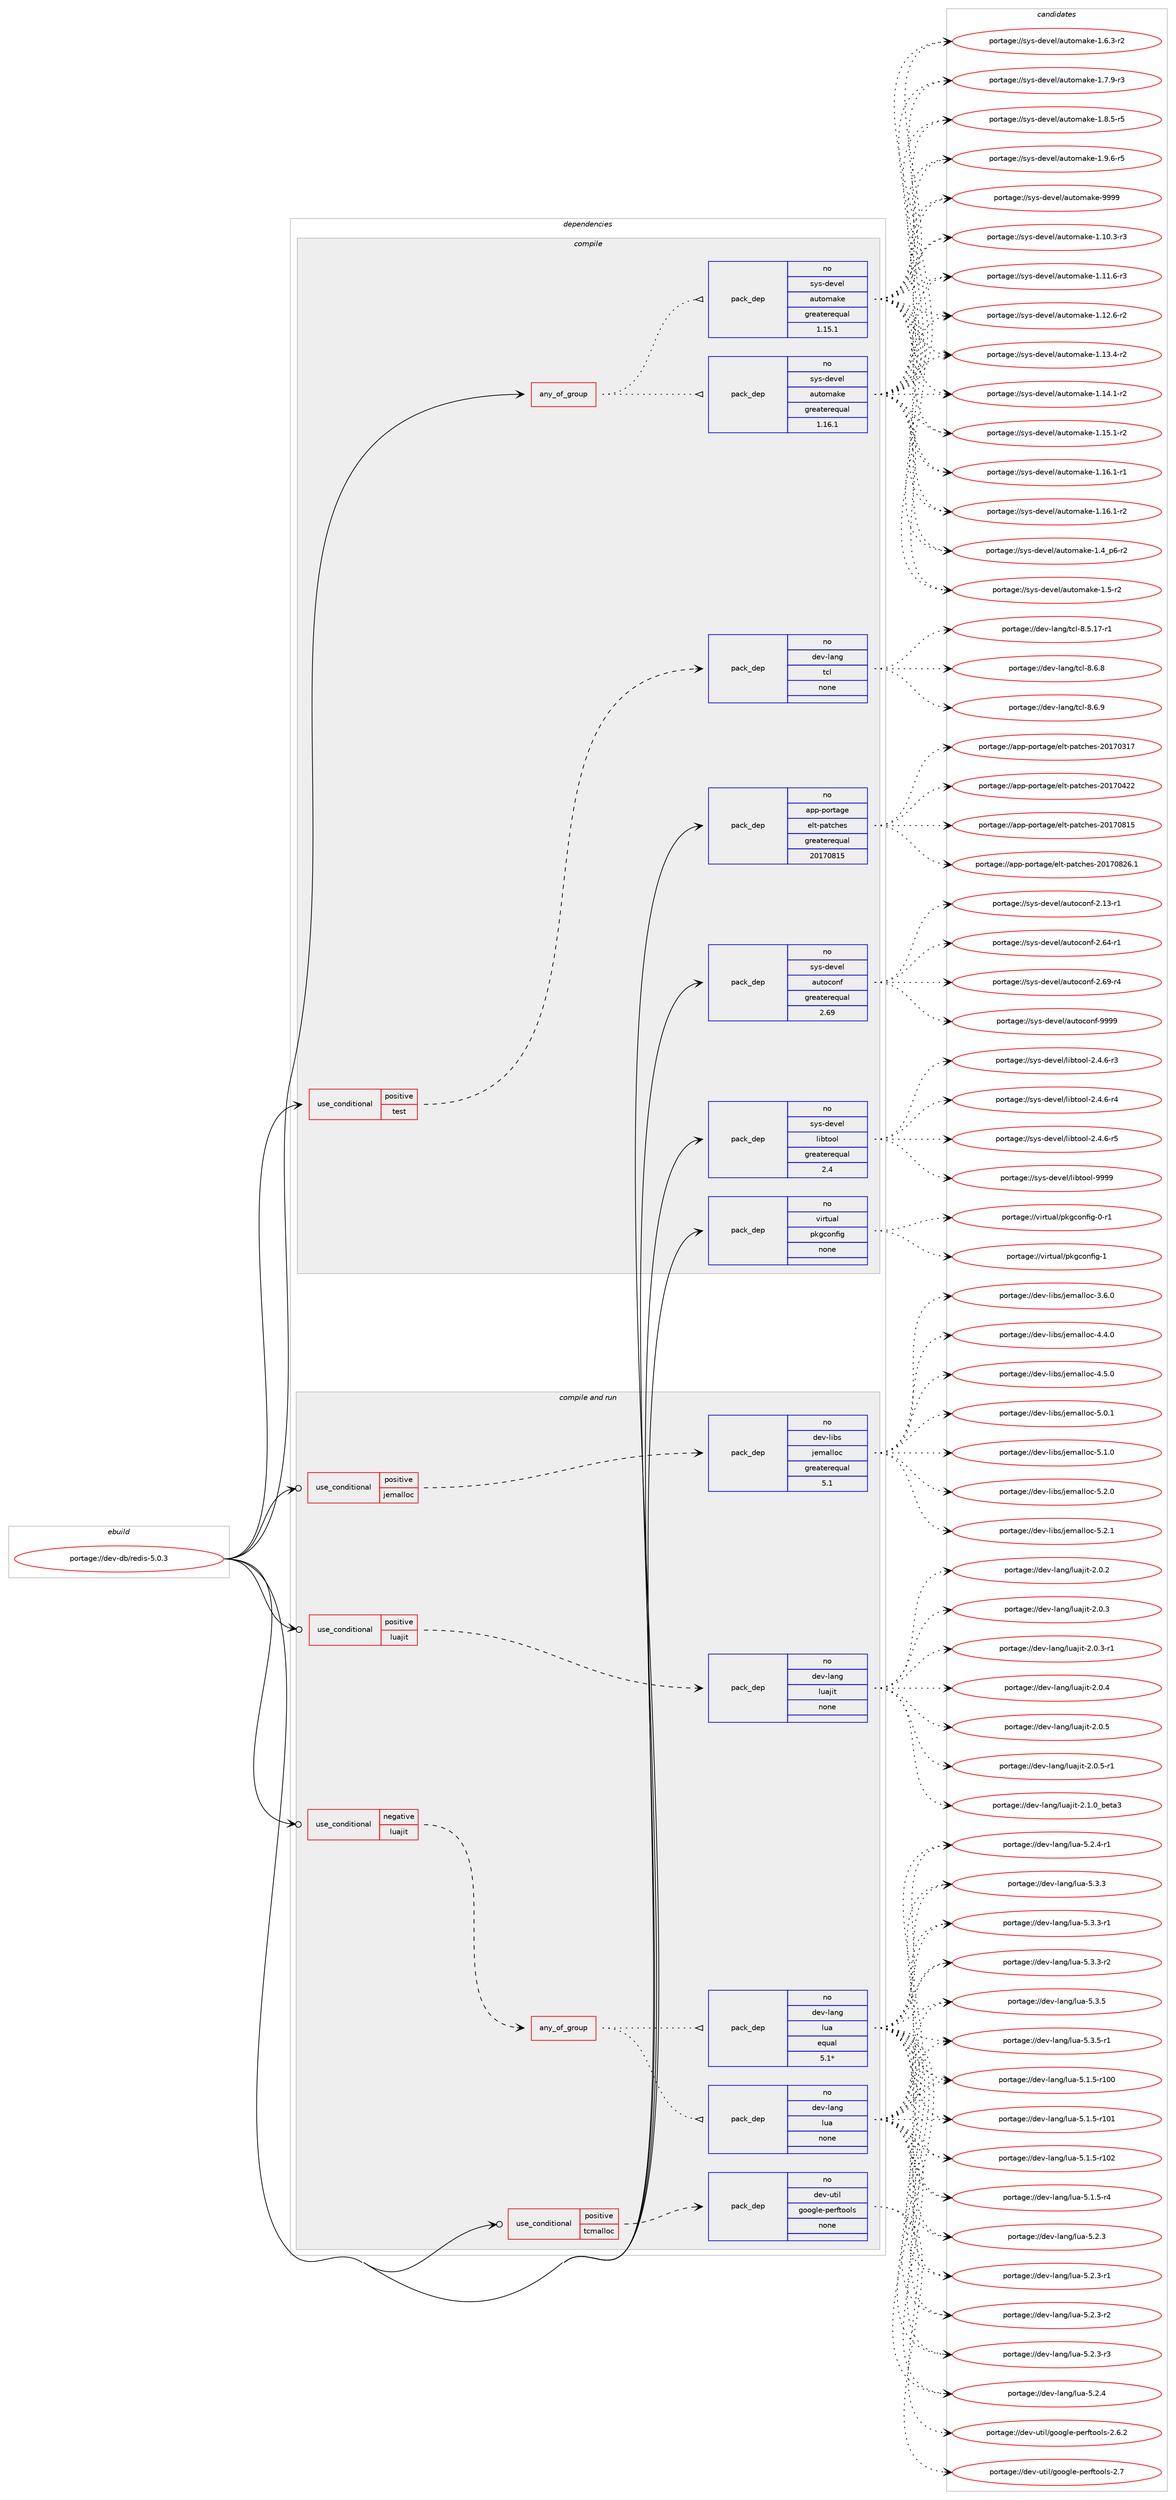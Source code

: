 digraph prolog {

# *************
# Graph options
# *************

newrank=true;
concentrate=true;
compound=true;
graph [rankdir=LR,fontname=Helvetica,fontsize=10,ranksep=1.5];#, ranksep=2.5, nodesep=0.2];
edge  [arrowhead=vee];
node  [fontname=Helvetica,fontsize=10];

# **********
# The ebuild
# **********

subgraph cluster_leftcol {
color=gray;
rank=same;
label=<<i>ebuild</i>>;
id [label="portage://dev-db/redis-5.0.3", color=red, width=4, href="../dev-db/redis-5.0.3.svg"];
}

# ****************
# The dependencies
# ****************

subgraph cluster_midcol {
color=gray;
label=<<i>dependencies</i>>;
subgraph cluster_compile {
fillcolor="#eeeeee";
style=filled;
label=<<i>compile</i>>;
subgraph any1236 {
dependency58745 [label=<<TABLE BORDER="0" CELLBORDER="1" CELLSPACING="0" CELLPADDING="4"><TR><TD CELLPADDING="10">any_of_group</TD></TR></TABLE>>, shape=none, color=red];subgraph pack43775 {
dependency58746 [label=<<TABLE BORDER="0" CELLBORDER="1" CELLSPACING="0" CELLPADDING="4" WIDTH="220"><TR><TD ROWSPAN="6" CELLPADDING="30">pack_dep</TD></TR><TR><TD WIDTH="110">no</TD></TR><TR><TD>sys-devel</TD></TR><TR><TD>automake</TD></TR><TR><TD>greaterequal</TD></TR><TR><TD>1.16.1</TD></TR></TABLE>>, shape=none, color=blue];
}
dependency58745:e -> dependency58746:w [weight=20,style="dotted",arrowhead="oinv"];
subgraph pack43776 {
dependency58747 [label=<<TABLE BORDER="0" CELLBORDER="1" CELLSPACING="0" CELLPADDING="4" WIDTH="220"><TR><TD ROWSPAN="6" CELLPADDING="30">pack_dep</TD></TR><TR><TD WIDTH="110">no</TD></TR><TR><TD>sys-devel</TD></TR><TR><TD>automake</TD></TR><TR><TD>greaterequal</TD></TR><TR><TD>1.15.1</TD></TR></TABLE>>, shape=none, color=blue];
}
dependency58745:e -> dependency58747:w [weight=20,style="dotted",arrowhead="oinv"];
}
id:e -> dependency58745:w [weight=20,style="solid",arrowhead="vee"];
subgraph cond13675 {
dependency58748 [label=<<TABLE BORDER="0" CELLBORDER="1" CELLSPACING="0" CELLPADDING="4"><TR><TD ROWSPAN="3" CELLPADDING="10">use_conditional</TD></TR><TR><TD>positive</TD></TR><TR><TD>test</TD></TR></TABLE>>, shape=none, color=red];
subgraph pack43777 {
dependency58749 [label=<<TABLE BORDER="0" CELLBORDER="1" CELLSPACING="0" CELLPADDING="4" WIDTH="220"><TR><TD ROWSPAN="6" CELLPADDING="30">pack_dep</TD></TR><TR><TD WIDTH="110">no</TD></TR><TR><TD>dev-lang</TD></TR><TR><TD>tcl</TD></TR><TR><TD>none</TD></TR><TR><TD></TD></TR></TABLE>>, shape=none, color=blue];
}
dependency58748:e -> dependency58749:w [weight=20,style="dashed",arrowhead="vee"];
}
id:e -> dependency58748:w [weight=20,style="solid",arrowhead="vee"];
subgraph pack43778 {
dependency58750 [label=<<TABLE BORDER="0" CELLBORDER="1" CELLSPACING="0" CELLPADDING="4" WIDTH="220"><TR><TD ROWSPAN="6" CELLPADDING="30">pack_dep</TD></TR><TR><TD WIDTH="110">no</TD></TR><TR><TD>app-portage</TD></TR><TR><TD>elt-patches</TD></TR><TR><TD>greaterequal</TD></TR><TR><TD>20170815</TD></TR></TABLE>>, shape=none, color=blue];
}
id:e -> dependency58750:w [weight=20,style="solid",arrowhead="vee"];
subgraph pack43779 {
dependency58751 [label=<<TABLE BORDER="0" CELLBORDER="1" CELLSPACING="0" CELLPADDING="4" WIDTH="220"><TR><TD ROWSPAN="6" CELLPADDING="30">pack_dep</TD></TR><TR><TD WIDTH="110">no</TD></TR><TR><TD>sys-devel</TD></TR><TR><TD>autoconf</TD></TR><TR><TD>greaterequal</TD></TR><TR><TD>2.69</TD></TR></TABLE>>, shape=none, color=blue];
}
id:e -> dependency58751:w [weight=20,style="solid",arrowhead="vee"];
subgraph pack43780 {
dependency58752 [label=<<TABLE BORDER="0" CELLBORDER="1" CELLSPACING="0" CELLPADDING="4" WIDTH="220"><TR><TD ROWSPAN="6" CELLPADDING="30">pack_dep</TD></TR><TR><TD WIDTH="110">no</TD></TR><TR><TD>sys-devel</TD></TR><TR><TD>libtool</TD></TR><TR><TD>greaterequal</TD></TR><TR><TD>2.4</TD></TR></TABLE>>, shape=none, color=blue];
}
id:e -> dependency58752:w [weight=20,style="solid",arrowhead="vee"];
subgraph pack43781 {
dependency58753 [label=<<TABLE BORDER="0" CELLBORDER="1" CELLSPACING="0" CELLPADDING="4" WIDTH="220"><TR><TD ROWSPAN="6" CELLPADDING="30">pack_dep</TD></TR><TR><TD WIDTH="110">no</TD></TR><TR><TD>virtual</TD></TR><TR><TD>pkgconfig</TD></TR><TR><TD>none</TD></TR><TR><TD></TD></TR></TABLE>>, shape=none, color=blue];
}
id:e -> dependency58753:w [weight=20,style="solid",arrowhead="vee"];
}
subgraph cluster_compileandrun {
fillcolor="#eeeeee";
style=filled;
label=<<i>compile and run</i>>;
subgraph cond13676 {
dependency58754 [label=<<TABLE BORDER="0" CELLBORDER="1" CELLSPACING="0" CELLPADDING="4"><TR><TD ROWSPAN="3" CELLPADDING="10">use_conditional</TD></TR><TR><TD>negative</TD></TR><TR><TD>luajit</TD></TR></TABLE>>, shape=none, color=red];
subgraph any1237 {
dependency58755 [label=<<TABLE BORDER="0" CELLBORDER="1" CELLSPACING="0" CELLPADDING="4"><TR><TD CELLPADDING="10">any_of_group</TD></TR></TABLE>>, shape=none, color=red];subgraph pack43782 {
dependency58756 [label=<<TABLE BORDER="0" CELLBORDER="1" CELLSPACING="0" CELLPADDING="4" WIDTH="220"><TR><TD ROWSPAN="6" CELLPADDING="30">pack_dep</TD></TR><TR><TD WIDTH="110">no</TD></TR><TR><TD>dev-lang</TD></TR><TR><TD>lua</TD></TR><TR><TD>none</TD></TR><TR><TD></TD></TR></TABLE>>, shape=none, color=blue];
}
dependency58755:e -> dependency58756:w [weight=20,style="dotted",arrowhead="oinv"];
subgraph pack43783 {
dependency58757 [label=<<TABLE BORDER="0" CELLBORDER="1" CELLSPACING="0" CELLPADDING="4" WIDTH="220"><TR><TD ROWSPAN="6" CELLPADDING="30">pack_dep</TD></TR><TR><TD WIDTH="110">no</TD></TR><TR><TD>dev-lang</TD></TR><TR><TD>lua</TD></TR><TR><TD>equal</TD></TR><TR><TD>5.1*</TD></TR></TABLE>>, shape=none, color=blue];
}
dependency58755:e -> dependency58757:w [weight=20,style="dotted",arrowhead="oinv"];
}
dependency58754:e -> dependency58755:w [weight=20,style="dashed",arrowhead="vee"];
}
id:e -> dependency58754:w [weight=20,style="solid",arrowhead="odotvee"];
subgraph cond13677 {
dependency58758 [label=<<TABLE BORDER="0" CELLBORDER="1" CELLSPACING="0" CELLPADDING="4"><TR><TD ROWSPAN="3" CELLPADDING="10">use_conditional</TD></TR><TR><TD>positive</TD></TR><TR><TD>jemalloc</TD></TR></TABLE>>, shape=none, color=red];
subgraph pack43784 {
dependency58759 [label=<<TABLE BORDER="0" CELLBORDER="1" CELLSPACING="0" CELLPADDING="4" WIDTH="220"><TR><TD ROWSPAN="6" CELLPADDING="30">pack_dep</TD></TR><TR><TD WIDTH="110">no</TD></TR><TR><TD>dev-libs</TD></TR><TR><TD>jemalloc</TD></TR><TR><TD>greaterequal</TD></TR><TR><TD>5.1</TD></TR></TABLE>>, shape=none, color=blue];
}
dependency58758:e -> dependency58759:w [weight=20,style="dashed",arrowhead="vee"];
}
id:e -> dependency58758:w [weight=20,style="solid",arrowhead="odotvee"];
subgraph cond13678 {
dependency58760 [label=<<TABLE BORDER="0" CELLBORDER="1" CELLSPACING="0" CELLPADDING="4"><TR><TD ROWSPAN="3" CELLPADDING="10">use_conditional</TD></TR><TR><TD>positive</TD></TR><TR><TD>luajit</TD></TR></TABLE>>, shape=none, color=red];
subgraph pack43785 {
dependency58761 [label=<<TABLE BORDER="0" CELLBORDER="1" CELLSPACING="0" CELLPADDING="4" WIDTH="220"><TR><TD ROWSPAN="6" CELLPADDING="30">pack_dep</TD></TR><TR><TD WIDTH="110">no</TD></TR><TR><TD>dev-lang</TD></TR><TR><TD>luajit</TD></TR><TR><TD>none</TD></TR><TR><TD></TD></TR></TABLE>>, shape=none, color=blue];
}
dependency58760:e -> dependency58761:w [weight=20,style="dashed",arrowhead="vee"];
}
id:e -> dependency58760:w [weight=20,style="solid",arrowhead="odotvee"];
subgraph cond13679 {
dependency58762 [label=<<TABLE BORDER="0" CELLBORDER="1" CELLSPACING="0" CELLPADDING="4"><TR><TD ROWSPAN="3" CELLPADDING="10">use_conditional</TD></TR><TR><TD>positive</TD></TR><TR><TD>tcmalloc</TD></TR></TABLE>>, shape=none, color=red];
subgraph pack43786 {
dependency58763 [label=<<TABLE BORDER="0" CELLBORDER="1" CELLSPACING="0" CELLPADDING="4" WIDTH="220"><TR><TD ROWSPAN="6" CELLPADDING="30">pack_dep</TD></TR><TR><TD WIDTH="110">no</TD></TR><TR><TD>dev-util</TD></TR><TR><TD>google-perftools</TD></TR><TR><TD>none</TD></TR><TR><TD></TD></TR></TABLE>>, shape=none, color=blue];
}
dependency58762:e -> dependency58763:w [weight=20,style="dashed",arrowhead="vee"];
}
id:e -> dependency58762:w [weight=20,style="solid",arrowhead="odotvee"];
}
subgraph cluster_run {
fillcolor="#eeeeee";
style=filled;
label=<<i>run</i>>;
}
}

# **************
# The candidates
# **************

subgraph cluster_choices {
rank=same;
color=gray;
label=<<i>candidates</i>>;

subgraph choice43775 {
color=black;
nodesep=1;
choiceportage11512111545100101118101108479711711611110997107101454946494846514511451 [label="portage://sys-devel/automake-1.10.3-r3", color=red, width=4,href="../sys-devel/automake-1.10.3-r3.svg"];
choiceportage11512111545100101118101108479711711611110997107101454946494946544511451 [label="portage://sys-devel/automake-1.11.6-r3", color=red, width=4,href="../sys-devel/automake-1.11.6-r3.svg"];
choiceportage11512111545100101118101108479711711611110997107101454946495046544511450 [label="portage://sys-devel/automake-1.12.6-r2", color=red, width=4,href="../sys-devel/automake-1.12.6-r2.svg"];
choiceportage11512111545100101118101108479711711611110997107101454946495146524511450 [label="portage://sys-devel/automake-1.13.4-r2", color=red, width=4,href="../sys-devel/automake-1.13.4-r2.svg"];
choiceportage11512111545100101118101108479711711611110997107101454946495246494511450 [label="portage://sys-devel/automake-1.14.1-r2", color=red, width=4,href="../sys-devel/automake-1.14.1-r2.svg"];
choiceportage11512111545100101118101108479711711611110997107101454946495346494511450 [label="portage://sys-devel/automake-1.15.1-r2", color=red, width=4,href="../sys-devel/automake-1.15.1-r2.svg"];
choiceportage11512111545100101118101108479711711611110997107101454946495446494511449 [label="portage://sys-devel/automake-1.16.1-r1", color=red, width=4,href="../sys-devel/automake-1.16.1-r1.svg"];
choiceportage11512111545100101118101108479711711611110997107101454946495446494511450 [label="portage://sys-devel/automake-1.16.1-r2", color=red, width=4,href="../sys-devel/automake-1.16.1-r2.svg"];
choiceportage115121115451001011181011084797117116111109971071014549465295112544511450 [label="portage://sys-devel/automake-1.4_p6-r2", color=red, width=4,href="../sys-devel/automake-1.4_p6-r2.svg"];
choiceportage11512111545100101118101108479711711611110997107101454946534511450 [label="portage://sys-devel/automake-1.5-r2", color=red, width=4,href="../sys-devel/automake-1.5-r2.svg"];
choiceportage115121115451001011181011084797117116111109971071014549465446514511450 [label="portage://sys-devel/automake-1.6.3-r2", color=red, width=4,href="../sys-devel/automake-1.6.3-r2.svg"];
choiceportage115121115451001011181011084797117116111109971071014549465546574511451 [label="portage://sys-devel/automake-1.7.9-r3", color=red, width=4,href="../sys-devel/automake-1.7.9-r3.svg"];
choiceportage115121115451001011181011084797117116111109971071014549465646534511453 [label="portage://sys-devel/automake-1.8.5-r5", color=red, width=4,href="../sys-devel/automake-1.8.5-r5.svg"];
choiceportage115121115451001011181011084797117116111109971071014549465746544511453 [label="portage://sys-devel/automake-1.9.6-r5", color=red, width=4,href="../sys-devel/automake-1.9.6-r5.svg"];
choiceportage115121115451001011181011084797117116111109971071014557575757 [label="portage://sys-devel/automake-9999", color=red, width=4,href="../sys-devel/automake-9999.svg"];
dependency58746:e -> choiceportage11512111545100101118101108479711711611110997107101454946494846514511451:w [style=dotted,weight="100"];
dependency58746:e -> choiceportage11512111545100101118101108479711711611110997107101454946494946544511451:w [style=dotted,weight="100"];
dependency58746:e -> choiceportage11512111545100101118101108479711711611110997107101454946495046544511450:w [style=dotted,weight="100"];
dependency58746:e -> choiceportage11512111545100101118101108479711711611110997107101454946495146524511450:w [style=dotted,weight="100"];
dependency58746:e -> choiceportage11512111545100101118101108479711711611110997107101454946495246494511450:w [style=dotted,weight="100"];
dependency58746:e -> choiceportage11512111545100101118101108479711711611110997107101454946495346494511450:w [style=dotted,weight="100"];
dependency58746:e -> choiceportage11512111545100101118101108479711711611110997107101454946495446494511449:w [style=dotted,weight="100"];
dependency58746:e -> choiceportage11512111545100101118101108479711711611110997107101454946495446494511450:w [style=dotted,weight="100"];
dependency58746:e -> choiceportage115121115451001011181011084797117116111109971071014549465295112544511450:w [style=dotted,weight="100"];
dependency58746:e -> choiceportage11512111545100101118101108479711711611110997107101454946534511450:w [style=dotted,weight="100"];
dependency58746:e -> choiceportage115121115451001011181011084797117116111109971071014549465446514511450:w [style=dotted,weight="100"];
dependency58746:e -> choiceportage115121115451001011181011084797117116111109971071014549465546574511451:w [style=dotted,weight="100"];
dependency58746:e -> choiceportage115121115451001011181011084797117116111109971071014549465646534511453:w [style=dotted,weight="100"];
dependency58746:e -> choiceportage115121115451001011181011084797117116111109971071014549465746544511453:w [style=dotted,weight="100"];
dependency58746:e -> choiceportage115121115451001011181011084797117116111109971071014557575757:w [style=dotted,weight="100"];
}
subgraph choice43776 {
color=black;
nodesep=1;
choiceportage11512111545100101118101108479711711611110997107101454946494846514511451 [label="portage://sys-devel/automake-1.10.3-r3", color=red, width=4,href="../sys-devel/automake-1.10.3-r3.svg"];
choiceportage11512111545100101118101108479711711611110997107101454946494946544511451 [label="portage://sys-devel/automake-1.11.6-r3", color=red, width=4,href="../sys-devel/automake-1.11.6-r3.svg"];
choiceportage11512111545100101118101108479711711611110997107101454946495046544511450 [label="portage://sys-devel/automake-1.12.6-r2", color=red, width=4,href="../sys-devel/automake-1.12.6-r2.svg"];
choiceportage11512111545100101118101108479711711611110997107101454946495146524511450 [label="portage://sys-devel/automake-1.13.4-r2", color=red, width=4,href="../sys-devel/automake-1.13.4-r2.svg"];
choiceportage11512111545100101118101108479711711611110997107101454946495246494511450 [label="portage://sys-devel/automake-1.14.1-r2", color=red, width=4,href="../sys-devel/automake-1.14.1-r2.svg"];
choiceportage11512111545100101118101108479711711611110997107101454946495346494511450 [label="portage://sys-devel/automake-1.15.1-r2", color=red, width=4,href="../sys-devel/automake-1.15.1-r2.svg"];
choiceportage11512111545100101118101108479711711611110997107101454946495446494511449 [label="portage://sys-devel/automake-1.16.1-r1", color=red, width=4,href="../sys-devel/automake-1.16.1-r1.svg"];
choiceportage11512111545100101118101108479711711611110997107101454946495446494511450 [label="portage://sys-devel/automake-1.16.1-r2", color=red, width=4,href="../sys-devel/automake-1.16.1-r2.svg"];
choiceportage115121115451001011181011084797117116111109971071014549465295112544511450 [label="portage://sys-devel/automake-1.4_p6-r2", color=red, width=4,href="../sys-devel/automake-1.4_p6-r2.svg"];
choiceportage11512111545100101118101108479711711611110997107101454946534511450 [label="portage://sys-devel/automake-1.5-r2", color=red, width=4,href="../sys-devel/automake-1.5-r2.svg"];
choiceportage115121115451001011181011084797117116111109971071014549465446514511450 [label="portage://sys-devel/automake-1.6.3-r2", color=red, width=4,href="../sys-devel/automake-1.6.3-r2.svg"];
choiceportage115121115451001011181011084797117116111109971071014549465546574511451 [label="portage://sys-devel/automake-1.7.9-r3", color=red, width=4,href="../sys-devel/automake-1.7.9-r3.svg"];
choiceportage115121115451001011181011084797117116111109971071014549465646534511453 [label="portage://sys-devel/automake-1.8.5-r5", color=red, width=4,href="../sys-devel/automake-1.8.5-r5.svg"];
choiceportage115121115451001011181011084797117116111109971071014549465746544511453 [label="portage://sys-devel/automake-1.9.6-r5", color=red, width=4,href="../sys-devel/automake-1.9.6-r5.svg"];
choiceportage115121115451001011181011084797117116111109971071014557575757 [label="portage://sys-devel/automake-9999", color=red, width=4,href="../sys-devel/automake-9999.svg"];
dependency58747:e -> choiceportage11512111545100101118101108479711711611110997107101454946494846514511451:w [style=dotted,weight="100"];
dependency58747:e -> choiceportage11512111545100101118101108479711711611110997107101454946494946544511451:w [style=dotted,weight="100"];
dependency58747:e -> choiceportage11512111545100101118101108479711711611110997107101454946495046544511450:w [style=dotted,weight="100"];
dependency58747:e -> choiceportage11512111545100101118101108479711711611110997107101454946495146524511450:w [style=dotted,weight="100"];
dependency58747:e -> choiceportage11512111545100101118101108479711711611110997107101454946495246494511450:w [style=dotted,weight="100"];
dependency58747:e -> choiceportage11512111545100101118101108479711711611110997107101454946495346494511450:w [style=dotted,weight="100"];
dependency58747:e -> choiceportage11512111545100101118101108479711711611110997107101454946495446494511449:w [style=dotted,weight="100"];
dependency58747:e -> choiceportage11512111545100101118101108479711711611110997107101454946495446494511450:w [style=dotted,weight="100"];
dependency58747:e -> choiceportage115121115451001011181011084797117116111109971071014549465295112544511450:w [style=dotted,weight="100"];
dependency58747:e -> choiceportage11512111545100101118101108479711711611110997107101454946534511450:w [style=dotted,weight="100"];
dependency58747:e -> choiceportage115121115451001011181011084797117116111109971071014549465446514511450:w [style=dotted,weight="100"];
dependency58747:e -> choiceportage115121115451001011181011084797117116111109971071014549465546574511451:w [style=dotted,weight="100"];
dependency58747:e -> choiceportage115121115451001011181011084797117116111109971071014549465646534511453:w [style=dotted,weight="100"];
dependency58747:e -> choiceportage115121115451001011181011084797117116111109971071014549465746544511453:w [style=dotted,weight="100"];
dependency58747:e -> choiceportage115121115451001011181011084797117116111109971071014557575757:w [style=dotted,weight="100"];
}
subgraph choice43777 {
color=black;
nodesep=1;
choiceportage10010111845108971101034711699108455646534649554511449 [label="portage://dev-lang/tcl-8.5.17-r1", color=red, width=4,href="../dev-lang/tcl-8.5.17-r1.svg"];
choiceportage10010111845108971101034711699108455646544656 [label="portage://dev-lang/tcl-8.6.8", color=red, width=4,href="../dev-lang/tcl-8.6.8.svg"];
choiceportage10010111845108971101034711699108455646544657 [label="portage://dev-lang/tcl-8.6.9", color=red, width=4,href="../dev-lang/tcl-8.6.9.svg"];
dependency58749:e -> choiceportage10010111845108971101034711699108455646534649554511449:w [style=dotted,weight="100"];
dependency58749:e -> choiceportage10010111845108971101034711699108455646544656:w [style=dotted,weight="100"];
dependency58749:e -> choiceportage10010111845108971101034711699108455646544657:w [style=dotted,weight="100"];
}
subgraph choice43778 {
color=black;
nodesep=1;
choiceportage97112112451121111141169710310147101108116451129711699104101115455048495548514955 [label="portage://app-portage/elt-patches-20170317", color=red, width=4,href="../app-portage/elt-patches-20170317.svg"];
choiceportage97112112451121111141169710310147101108116451129711699104101115455048495548525050 [label="portage://app-portage/elt-patches-20170422", color=red, width=4,href="../app-portage/elt-patches-20170422.svg"];
choiceportage97112112451121111141169710310147101108116451129711699104101115455048495548564953 [label="portage://app-portage/elt-patches-20170815", color=red, width=4,href="../app-portage/elt-patches-20170815.svg"];
choiceportage971121124511211111411697103101471011081164511297116991041011154550484955485650544649 [label="portage://app-portage/elt-patches-20170826.1", color=red, width=4,href="../app-portage/elt-patches-20170826.1.svg"];
dependency58750:e -> choiceportage97112112451121111141169710310147101108116451129711699104101115455048495548514955:w [style=dotted,weight="100"];
dependency58750:e -> choiceportage97112112451121111141169710310147101108116451129711699104101115455048495548525050:w [style=dotted,weight="100"];
dependency58750:e -> choiceportage97112112451121111141169710310147101108116451129711699104101115455048495548564953:w [style=dotted,weight="100"];
dependency58750:e -> choiceportage971121124511211111411697103101471011081164511297116991041011154550484955485650544649:w [style=dotted,weight="100"];
}
subgraph choice43779 {
color=black;
nodesep=1;
choiceportage1151211154510010111810110847971171161119911111010245504649514511449 [label="portage://sys-devel/autoconf-2.13-r1", color=red, width=4,href="../sys-devel/autoconf-2.13-r1.svg"];
choiceportage1151211154510010111810110847971171161119911111010245504654524511449 [label="portage://sys-devel/autoconf-2.64-r1", color=red, width=4,href="../sys-devel/autoconf-2.64-r1.svg"];
choiceportage1151211154510010111810110847971171161119911111010245504654574511452 [label="portage://sys-devel/autoconf-2.69-r4", color=red, width=4,href="../sys-devel/autoconf-2.69-r4.svg"];
choiceportage115121115451001011181011084797117116111991111101024557575757 [label="portage://sys-devel/autoconf-9999", color=red, width=4,href="../sys-devel/autoconf-9999.svg"];
dependency58751:e -> choiceportage1151211154510010111810110847971171161119911111010245504649514511449:w [style=dotted,weight="100"];
dependency58751:e -> choiceportage1151211154510010111810110847971171161119911111010245504654524511449:w [style=dotted,weight="100"];
dependency58751:e -> choiceportage1151211154510010111810110847971171161119911111010245504654574511452:w [style=dotted,weight="100"];
dependency58751:e -> choiceportage115121115451001011181011084797117116111991111101024557575757:w [style=dotted,weight="100"];
}
subgraph choice43780 {
color=black;
nodesep=1;
choiceportage1151211154510010111810110847108105981161111111084550465246544511451 [label="portage://sys-devel/libtool-2.4.6-r3", color=red, width=4,href="../sys-devel/libtool-2.4.6-r3.svg"];
choiceportage1151211154510010111810110847108105981161111111084550465246544511452 [label="portage://sys-devel/libtool-2.4.6-r4", color=red, width=4,href="../sys-devel/libtool-2.4.6-r4.svg"];
choiceportage1151211154510010111810110847108105981161111111084550465246544511453 [label="portage://sys-devel/libtool-2.4.6-r5", color=red, width=4,href="../sys-devel/libtool-2.4.6-r5.svg"];
choiceportage1151211154510010111810110847108105981161111111084557575757 [label="portage://sys-devel/libtool-9999", color=red, width=4,href="../sys-devel/libtool-9999.svg"];
dependency58752:e -> choiceportage1151211154510010111810110847108105981161111111084550465246544511451:w [style=dotted,weight="100"];
dependency58752:e -> choiceportage1151211154510010111810110847108105981161111111084550465246544511452:w [style=dotted,weight="100"];
dependency58752:e -> choiceportage1151211154510010111810110847108105981161111111084550465246544511453:w [style=dotted,weight="100"];
dependency58752:e -> choiceportage1151211154510010111810110847108105981161111111084557575757:w [style=dotted,weight="100"];
}
subgraph choice43781 {
color=black;
nodesep=1;
choiceportage11810511411611797108471121071039911111010210510345484511449 [label="portage://virtual/pkgconfig-0-r1", color=red, width=4,href="../virtual/pkgconfig-0-r1.svg"];
choiceportage1181051141161179710847112107103991111101021051034549 [label="portage://virtual/pkgconfig-1", color=red, width=4,href="../virtual/pkgconfig-1.svg"];
dependency58753:e -> choiceportage11810511411611797108471121071039911111010210510345484511449:w [style=dotted,weight="100"];
dependency58753:e -> choiceportage1181051141161179710847112107103991111101021051034549:w [style=dotted,weight="100"];
}
subgraph choice43782 {
color=black;
nodesep=1;
choiceportage1001011184510897110103471081179745534649465345114494848 [label="portage://dev-lang/lua-5.1.5-r100", color=red, width=4,href="../dev-lang/lua-5.1.5-r100.svg"];
choiceportage1001011184510897110103471081179745534649465345114494849 [label="portage://dev-lang/lua-5.1.5-r101", color=red, width=4,href="../dev-lang/lua-5.1.5-r101.svg"];
choiceportage1001011184510897110103471081179745534649465345114494850 [label="portage://dev-lang/lua-5.1.5-r102", color=red, width=4,href="../dev-lang/lua-5.1.5-r102.svg"];
choiceportage100101118451089711010347108117974553464946534511452 [label="portage://dev-lang/lua-5.1.5-r4", color=red, width=4,href="../dev-lang/lua-5.1.5-r4.svg"];
choiceportage10010111845108971101034710811797455346504651 [label="portage://dev-lang/lua-5.2.3", color=red, width=4,href="../dev-lang/lua-5.2.3.svg"];
choiceportage100101118451089711010347108117974553465046514511449 [label="portage://dev-lang/lua-5.2.3-r1", color=red, width=4,href="../dev-lang/lua-5.2.3-r1.svg"];
choiceportage100101118451089711010347108117974553465046514511450 [label="portage://dev-lang/lua-5.2.3-r2", color=red, width=4,href="../dev-lang/lua-5.2.3-r2.svg"];
choiceportage100101118451089711010347108117974553465046514511451 [label="portage://dev-lang/lua-5.2.3-r3", color=red, width=4,href="../dev-lang/lua-5.2.3-r3.svg"];
choiceportage10010111845108971101034710811797455346504652 [label="portage://dev-lang/lua-5.2.4", color=red, width=4,href="../dev-lang/lua-5.2.4.svg"];
choiceportage100101118451089711010347108117974553465046524511449 [label="portage://dev-lang/lua-5.2.4-r1", color=red, width=4,href="../dev-lang/lua-5.2.4-r1.svg"];
choiceportage10010111845108971101034710811797455346514651 [label="portage://dev-lang/lua-5.3.3", color=red, width=4,href="../dev-lang/lua-5.3.3.svg"];
choiceportage100101118451089711010347108117974553465146514511449 [label="portage://dev-lang/lua-5.3.3-r1", color=red, width=4,href="../dev-lang/lua-5.3.3-r1.svg"];
choiceportage100101118451089711010347108117974553465146514511450 [label="portage://dev-lang/lua-5.3.3-r2", color=red, width=4,href="../dev-lang/lua-5.3.3-r2.svg"];
choiceportage10010111845108971101034710811797455346514653 [label="portage://dev-lang/lua-5.3.5", color=red, width=4,href="../dev-lang/lua-5.3.5.svg"];
choiceportage100101118451089711010347108117974553465146534511449 [label="portage://dev-lang/lua-5.3.5-r1", color=red, width=4,href="../dev-lang/lua-5.3.5-r1.svg"];
dependency58756:e -> choiceportage1001011184510897110103471081179745534649465345114494848:w [style=dotted,weight="100"];
dependency58756:e -> choiceportage1001011184510897110103471081179745534649465345114494849:w [style=dotted,weight="100"];
dependency58756:e -> choiceportage1001011184510897110103471081179745534649465345114494850:w [style=dotted,weight="100"];
dependency58756:e -> choiceportage100101118451089711010347108117974553464946534511452:w [style=dotted,weight="100"];
dependency58756:e -> choiceportage10010111845108971101034710811797455346504651:w [style=dotted,weight="100"];
dependency58756:e -> choiceportage100101118451089711010347108117974553465046514511449:w [style=dotted,weight="100"];
dependency58756:e -> choiceportage100101118451089711010347108117974553465046514511450:w [style=dotted,weight="100"];
dependency58756:e -> choiceportage100101118451089711010347108117974553465046514511451:w [style=dotted,weight="100"];
dependency58756:e -> choiceportage10010111845108971101034710811797455346504652:w [style=dotted,weight="100"];
dependency58756:e -> choiceportage100101118451089711010347108117974553465046524511449:w [style=dotted,weight="100"];
dependency58756:e -> choiceportage10010111845108971101034710811797455346514651:w [style=dotted,weight="100"];
dependency58756:e -> choiceportage100101118451089711010347108117974553465146514511449:w [style=dotted,weight="100"];
dependency58756:e -> choiceportage100101118451089711010347108117974553465146514511450:w [style=dotted,weight="100"];
dependency58756:e -> choiceportage10010111845108971101034710811797455346514653:w [style=dotted,weight="100"];
dependency58756:e -> choiceportage100101118451089711010347108117974553465146534511449:w [style=dotted,weight="100"];
}
subgraph choice43783 {
color=black;
nodesep=1;
choiceportage1001011184510897110103471081179745534649465345114494848 [label="portage://dev-lang/lua-5.1.5-r100", color=red, width=4,href="../dev-lang/lua-5.1.5-r100.svg"];
choiceportage1001011184510897110103471081179745534649465345114494849 [label="portage://dev-lang/lua-5.1.5-r101", color=red, width=4,href="../dev-lang/lua-5.1.5-r101.svg"];
choiceportage1001011184510897110103471081179745534649465345114494850 [label="portage://dev-lang/lua-5.1.5-r102", color=red, width=4,href="../dev-lang/lua-5.1.5-r102.svg"];
choiceportage100101118451089711010347108117974553464946534511452 [label="portage://dev-lang/lua-5.1.5-r4", color=red, width=4,href="../dev-lang/lua-5.1.5-r4.svg"];
choiceportage10010111845108971101034710811797455346504651 [label="portage://dev-lang/lua-5.2.3", color=red, width=4,href="../dev-lang/lua-5.2.3.svg"];
choiceportage100101118451089711010347108117974553465046514511449 [label="portage://dev-lang/lua-5.2.3-r1", color=red, width=4,href="../dev-lang/lua-5.2.3-r1.svg"];
choiceportage100101118451089711010347108117974553465046514511450 [label="portage://dev-lang/lua-5.2.3-r2", color=red, width=4,href="../dev-lang/lua-5.2.3-r2.svg"];
choiceportage100101118451089711010347108117974553465046514511451 [label="portage://dev-lang/lua-5.2.3-r3", color=red, width=4,href="../dev-lang/lua-5.2.3-r3.svg"];
choiceportage10010111845108971101034710811797455346504652 [label="portage://dev-lang/lua-5.2.4", color=red, width=4,href="../dev-lang/lua-5.2.4.svg"];
choiceportage100101118451089711010347108117974553465046524511449 [label="portage://dev-lang/lua-5.2.4-r1", color=red, width=4,href="../dev-lang/lua-5.2.4-r1.svg"];
choiceportage10010111845108971101034710811797455346514651 [label="portage://dev-lang/lua-5.3.3", color=red, width=4,href="../dev-lang/lua-5.3.3.svg"];
choiceportage100101118451089711010347108117974553465146514511449 [label="portage://dev-lang/lua-5.3.3-r1", color=red, width=4,href="../dev-lang/lua-5.3.3-r1.svg"];
choiceportage100101118451089711010347108117974553465146514511450 [label="portage://dev-lang/lua-5.3.3-r2", color=red, width=4,href="../dev-lang/lua-5.3.3-r2.svg"];
choiceportage10010111845108971101034710811797455346514653 [label="portage://dev-lang/lua-5.3.5", color=red, width=4,href="../dev-lang/lua-5.3.5.svg"];
choiceportage100101118451089711010347108117974553465146534511449 [label="portage://dev-lang/lua-5.3.5-r1", color=red, width=4,href="../dev-lang/lua-5.3.5-r1.svg"];
dependency58757:e -> choiceportage1001011184510897110103471081179745534649465345114494848:w [style=dotted,weight="100"];
dependency58757:e -> choiceportage1001011184510897110103471081179745534649465345114494849:w [style=dotted,weight="100"];
dependency58757:e -> choiceportage1001011184510897110103471081179745534649465345114494850:w [style=dotted,weight="100"];
dependency58757:e -> choiceportage100101118451089711010347108117974553464946534511452:w [style=dotted,weight="100"];
dependency58757:e -> choiceportage10010111845108971101034710811797455346504651:w [style=dotted,weight="100"];
dependency58757:e -> choiceportage100101118451089711010347108117974553465046514511449:w [style=dotted,weight="100"];
dependency58757:e -> choiceportage100101118451089711010347108117974553465046514511450:w [style=dotted,weight="100"];
dependency58757:e -> choiceportage100101118451089711010347108117974553465046514511451:w [style=dotted,weight="100"];
dependency58757:e -> choiceportage10010111845108971101034710811797455346504652:w [style=dotted,weight="100"];
dependency58757:e -> choiceportage100101118451089711010347108117974553465046524511449:w [style=dotted,weight="100"];
dependency58757:e -> choiceportage10010111845108971101034710811797455346514651:w [style=dotted,weight="100"];
dependency58757:e -> choiceportage100101118451089711010347108117974553465146514511449:w [style=dotted,weight="100"];
dependency58757:e -> choiceportage100101118451089711010347108117974553465146514511450:w [style=dotted,weight="100"];
dependency58757:e -> choiceportage10010111845108971101034710811797455346514653:w [style=dotted,weight="100"];
dependency58757:e -> choiceportage100101118451089711010347108117974553465146534511449:w [style=dotted,weight="100"];
}
subgraph choice43784 {
color=black;
nodesep=1;
choiceportage1001011184510810598115471061011099710810811199455146544648 [label="portage://dev-libs/jemalloc-3.6.0", color=red, width=4,href="../dev-libs/jemalloc-3.6.0.svg"];
choiceportage1001011184510810598115471061011099710810811199455246524648 [label="portage://dev-libs/jemalloc-4.4.0", color=red, width=4,href="../dev-libs/jemalloc-4.4.0.svg"];
choiceportage1001011184510810598115471061011099710810811199455246534648 [label="portage://dev-libs/jemalloc-4.5.0", color=red, width=4,href="../dev-libs/jemalloc-4.5.0.svg"];
choiceportage1001011184510810598115471061011099710810811199455346484649 [label="portage://dev-libs/jemalloc-5.0.1", color=red, width=4,href="../dev-libs/jemalloc-5.0.1.svg"];
choiceportage1001011184510810598115471061011099710810811199455346494648 [label="portage://dev-libs/jemalloc-5.1.0", color=red, width=4,href="../dev-libs/jemalloc-5.1.0.svg"];
choiceportage1001011184510810598115471061011099710810811199455346504648 [label="portage://dev-libs/jemalloc-5.2.0", color=red, width=4,href="../dev-libs/jemalloc-5.2.0.svg"];
choiceportage1001011184510810598115471061011099710810811199455346504649 [label="portage://dev-libs/jemalloc-5.2.1", color=red, width=4,href="../dev-libs/jemalloc-5.2.1.svg"];
dependency58759:e -> choiceportage1001011184510810598115471061011099710810811199455146544648:w [style=dotted,weight="100"];
dependency58759:e -> choiceportage1001011184510810598115471061011099710810811199455246524648:w [style=dotted,weight="100"];
dependency58759:e -> choiceportage1001011184510810598115471061011099710810811199455246534648:w [style=dotted,weight="100"];
dependency58759:e -> choiceportage1001011184510810598115471061011099710810811199455346484649:w [style=dotted,weight="100"];
dependency58759:e -> choiceportage1001011184510810598115471061011099710810811199455346494648:w [style=dotted,weight="100"];
dependency58759:e -> choiceportage1001011184510810598115471061011099710810811199455346504648:w [style=dotted,weight="100"];
dependency58759:e -> choiceportage1001011184510810598115471061011099710810811199455346504649:w [style=dotted,weight="100"];
}
subgraph choice43785 {
color=black;
nodesep=1;
choiceportage10010111845108971101034710811797106105116455046484650 [label="portage://dev-lang/luajit-2.0.2", color=red, width=4,href="../dev-lang/luajit-2.0.2.svg"];
choiceportage10010111845108971101034710811797106105116455046484651 [label="portage://dev-lang/luajit-2.0.3", color=red, width=4,href="../dev-lang/luajit-2.0.3.svg"];
choiceportage100101118451089711010347108117971061051164550464846514511449 [label="portage://dev-lang/luajit-2.0.3-r1", color=red, width=4,href="../dev-lang/luajit-2.0.3-r1.svg"];
choiceportage10010111845108971101034710811797106105116455046484652 [label="portage://dev-lang/luajit-2.0.4", color=red, width=4,href="../dev-lang/luajit-2.0.4.svg"];
choiceportage10010111845108971101034710811797106105116455046484653 [label="portage://dev-lang/luajit-2.0.5", color=red, width=4,href="../dev-lang/luajit-2.0.5.svg"];
choiceportage100101118451089711010347108117971061051164550464846534511449 [label="portage://dev-lang/luajit-2.0.5-r1", color=red, width=4,href="../dev-lang/luajit-2.0.5-r1.svg"];
choiceportage1001011184510897110103471081179710610511645504649464895981011169751 [label="portage://dev-lang/luajit-2.1.0_beta3", color=red, width=4,href="../dev-lang/luajit-2.1.0_beta3.svg"];
dependency58761:e -> choiceportage10010111845108971101034710811797106105116455046484650:w [style=dotted,weight="100"];
dependency58761:e -> choiceportage10010111845108971101034710811797106105116455046484651:w [style=dotted,weight="100"];
dependency58761:e -> choiceportage100101118451089711010347108117971061051164550464846514511449:w [style=dotted,weight="100"];
dependency58761:e -> choiceportage10010111845108971101034710811797106105116455046484652:w [style=dotted,weight="100"];
dependency58761:e -> choiceportage10010111845108971101034710811797106105116455046484653:w [style=dotted,weight="100"];
dependency58761:e -> choiceportage100101118451089711010347108117971061051164550464846534511449:w [style=dotted,weight="100"];
dependency58761:e -> choiceportage1001011184510897110103471081179710610511645504649464895981011169751:w [style=dotted,weight="100"];
}
subgraph choice43786 {
color=black;
nodesep=1;
choiceportage100101118451171161051084710311111110310810145112101114102116111111108115455046544650 [label="portage://dev-util/google-perftools-2.6.2", color=red, width=4,href="../dev-util/google-perftools-2.6.2.svg"];
choiceportage10010111845117116105108471031111111031081014511210111410211611111110811545504655 [label="portage://dev-util/google-perftools-2.7", color=red, width=4,href="../dev-util/google-perftools-2.7.svg"];
dependency58763:e -> choiceportage100101118451171161051084710311111110310810145112101114102116111111108115455046544650:w [style=dotted,weight="100"];
dependency58763:e -> choiceportage10010111845117116105108471031111111031081014511210111410211611111110811545504655:w [style=dotted,weight="100"];
}
}

}
